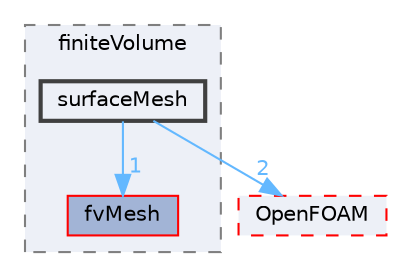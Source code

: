 digraph "src/finiteVolume/surfaceMesh"
{
 // LATEX_PDF_SIZE
  bgcolor="transparent";
  edge [fontname=Helvetica,fontsize=10,labelfontname=Helvetica,labelfontsize=10];
  node [fontname=Helvetica,fontsize=10,shape=box,height=0.2,width=0.4];
  compound=true
  subgraph clusterdir_9bd15774b555cf7259a6fa18f99fe99b {
    graph [ bgcolor="#edf0f7", pencolor="grey50", label="finiteVolume", fontname=Helvetica,fontsize=10 style="filled,dashed", URL="dir_9bd15774b555cf7259a6fa18f99fe99b.html",tooltip=""]
  dir_c382fa095c9c33d8673c0dd60aaef275 [label="fvMesh", fillcolor="#a2b4d6", color="red", style="filled", URL="dir_c382fa095c9c33d8673c0dd60aaef275.html",tooltip=""];
  dir_fdafd3b59310328ee40a940c9419d4db [label="surfaceMesh", fillcolor="#edf0f7", color="grey25", style="filled,bold", URL="dir_fdafd3b59310328ee40a940c9419d4db.html",tooltip=""];
  }
  dir_c5473ff19b20e6ec4dfe5c310b3778a8 [label="OpenFOAM", fillcolor="#edf0f7", color="red", style="filled,dashed", URL="dir_c5473ff19b20e6ec4dfe5c310b3778a8.html",tooltip=""];
  dir_fdafd3b59310328ee40a940c9419d4db->dir_c382fa095c9c33d8673c0dd60aaef275 [headlabel="1", labeldistance=1.5 headhref="dir_003854_001544.html" href="dir_003854_001544.html" color="steelblue1" fontcolor="steelblue1"];
  dir_fdafd3b59310328ee40a940c9419d4db->dir_c5473ff19b20e6ec4dfe5c310b3778a8 [headlabel="2", labeldistance=1.5 headhref="dir_003854_002695.html" href="dir_003854_002695.html" color="steelblue1" fontcolor="steelblue1"];
}
